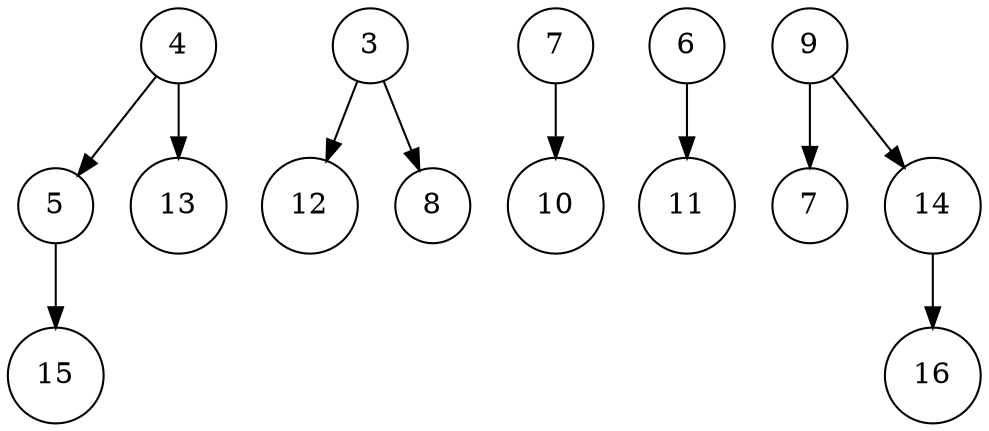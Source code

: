 digraph G{
	margin="0"
	node[shape=circle]
	t4[label="4"];
	t45[label="5"];
	t4515[label="15"];
	t45->t4515;
	t413[label="13"];
	{rank=same t45->t413[style=invis]}
	t4->t45;
	t4->t413;
	t3[label="3"];
	t312[label="12"];
	t38[label="8"];
	{rank=same t312->t38[style=invis]}
	t3->t312;
	t3->t38;
	t7[label="7"];
	t710[label="10"];
	t7->t710;
	t6[label="6"];
	t611[label="11"];
	t6->t611;
	t9[label="9"];
	t97[label="7"];
	t914[label="14"];
	t91416[label="16"];
	t914->t91416;
	{rank=same t97->t914[style=invis]}
	t9->t97;
	t9->t914;
	{rank=same t4->t3->t7->t6->t9[style=invis]}
}